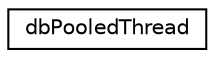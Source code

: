 digraph "Graphical Class Hierarchy"
{
 // INTERACTIVE_SVG=YES
 // LATEX_PDF_SIZE
  edge [fontname="Helvetica",fontsize="10",labelfontname="Helvetica",labelfontsize="10"];
  node [fontname="Helvetica",fontsize="10",shape=record];
  rankdir="LR";
  Node0 [label="dbPooledThread",height=0.2,width=0.4,color="black", fillcolor="white", style="filled",URL="$classdbPooledThread.html",tooltip=" "];
}
